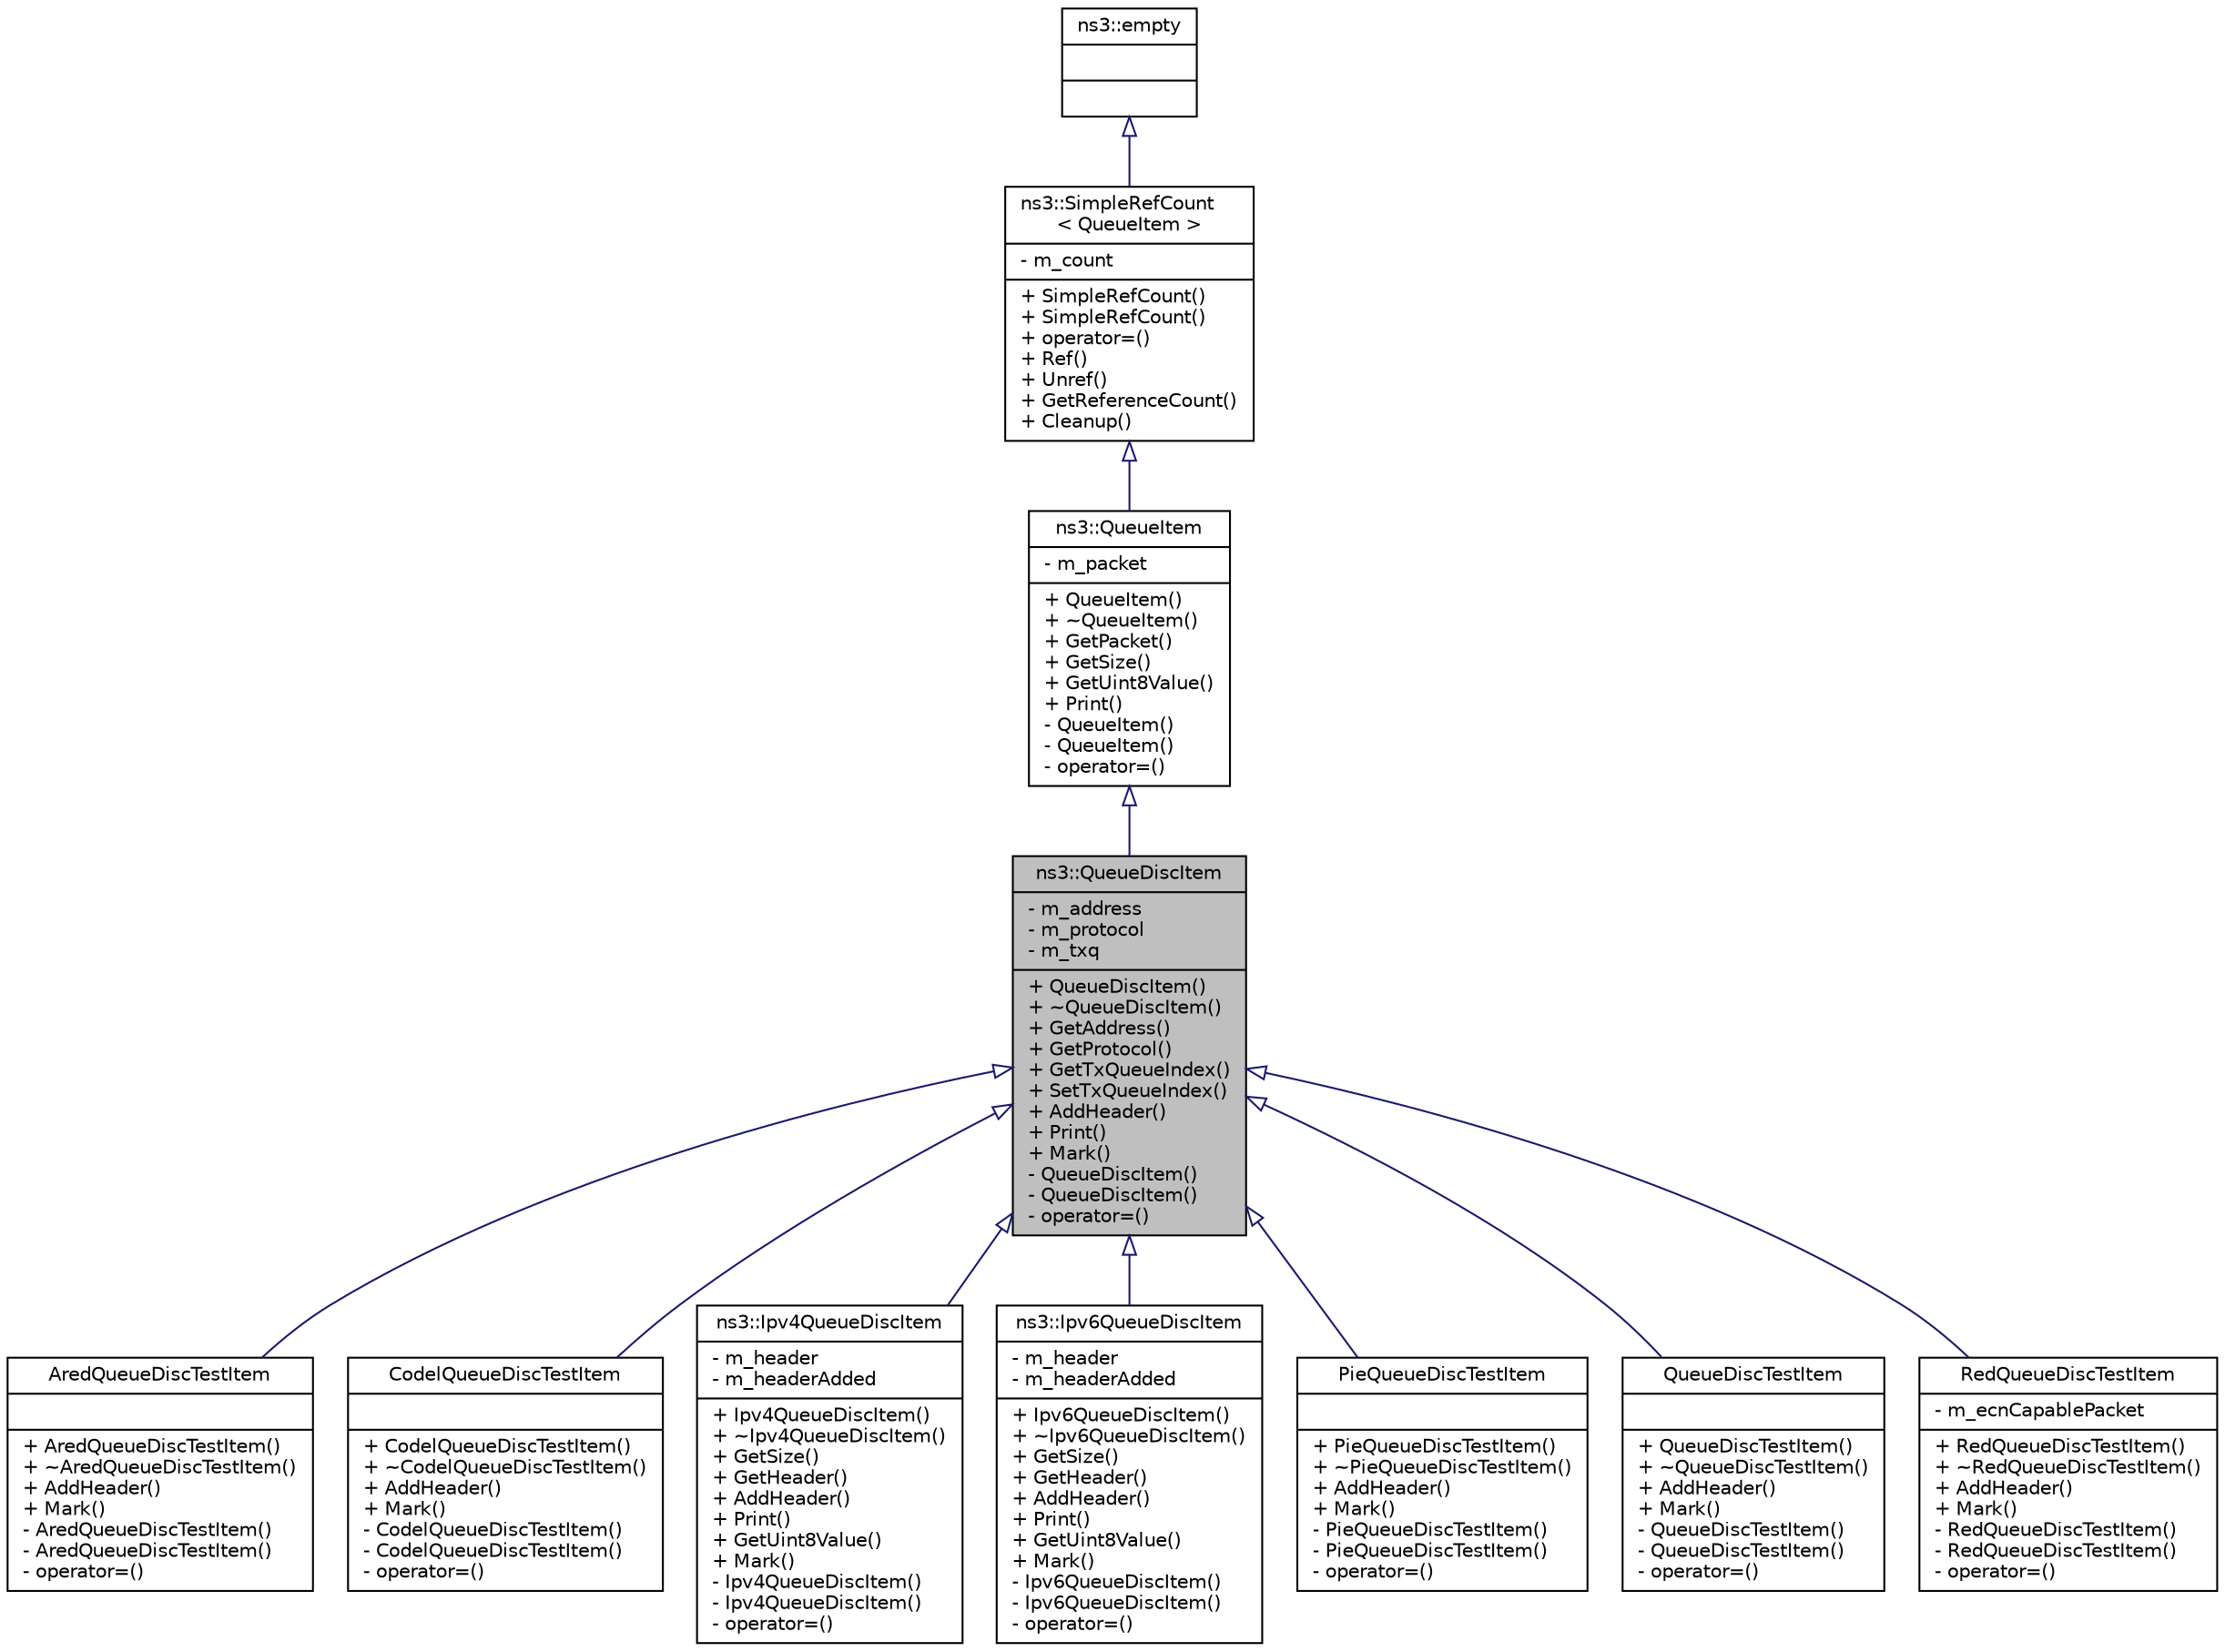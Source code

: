 digraph "ns3::QueueDiscItem"
{
  edge [fontname="Helvetica",fontsize="10",labelfontname="Helvetica",labelfontsize="10"];
  node [fontname="Helvetica",fontsize="10",shape=record];
  Node1 [label="{ns3::QueueDiscItem\n|- m_address\l- m_protocol\l- m_txq\l|+ QueueDiscItem()\l+ ~QueueDiscItem()\l+ GetAddress()\l+ GetProtocol()\l+ GetTxQueueIndex()\l+ SetTxQueueIndex()\l+ AddHeader()\l+ Print()\l+ Mark()\l- QueueDiscItem()\l- QueueDiscItem()\l- operator=()\l}",height=0.2,width=0.4,color="black", fillcolor="grey75", style="filled", fontcolor="black"];
  Node2 -> Node1 [dir="back",color="midnightblue",fontsize="10",style="solid",arrowtail="onormal"];
  Node2 [label="{ns3::QueueItem\n|- m_packet\l|+ QueueItem()\l+ ~QueueItem()\l+ GetPacket()\l+ GetSize()\l+ GetUint8Value()\l+ Print()\l- QueueItem()\l- QueueItem()\l- operator=()\l}",height=0.2,width=0.4,color="black", fillcolor="white", style="filled",URL="$de/d7b/classns3_1_1QueueItem.html",tooltip="Base class to represent items of packet Queues. "];
  Node3 -> Node2 [dir="back",color="midnightblue",fontsize="10",style="solid",arrowtail="onormal"];
  Node3 [label="{ns3::SimpleRefCount\l\< QueueItem \>\n|- m_count\l|+ SimpleRefCount()\l+ SimpleRefCount()\l+ operator=()\l+ Ref()\l+ Unref()\l+ GetReferenceCount()\l+ Cleanup()\l}",height=0.2,width=0.4,color="black", fillcolor="white", style="filled",URL="$da/da1/classns3_1_1SimpleRefCount.html"];
  Node4 -> Node3 [dir="back",color="midnightblue",fontsize="10",style="solid",arrowtail="onormal"];
  Node4 [label="{ns3::empty\n||}",height=0.2,width=0.4,color="black", fillcolor="white", style="filled",URL="$d9/d6a/classns3_1_1empty.html",tooltip="make Callback use a separate empty type "];
  Node1 -> Node5 [dir="back",color="midnightblue",fontsize="10",style="solid",arrowtail="onormal"];
  Node5 [label="{AredQueueDiscTestItem\n||+ AredQueueDiscTestItem()\l+ ~AredQueueDiscTestItem()\l+ AddHeader()\l+ Mark()\l- AredQueueDiscTestItem()\l- AredQueueDiscTestItem()\l- operator=()\l}",height=0.2,width=0.4,color="black", fillcolor="white", style="filled",URL="$db/da6/classAredQueueDiscTestItem.html",tooltip="Ared Queue Disc Test Item. "];
  Node1 -> Node6 [dir="back",color="midnightblue",fontsize="10",style="solid",arrowtail="onormal"];
  Node6 [label="{CodelQueueDiscTestItem\n||+ CodelQueueDiscTestItem()\l+ ~CodelQueueDiscTestItem()\l+ AddHeader()\l+ Mark()\l- CodelQueueDiscTestItem()\l- CodelQueueDiscTestItem()\l- operator=()\l}",height=0.2,width=0.4,color="black", fillcolor="white", style="filled",URL="$d4/d93/classCodelQueueDiscTestItem.html",tooltip="Codel Queue Disc Test Item. "];
  Node1 -> Node7 [dir="back",color="midnightblue",fontsize="10",style="solid",arrowtail="onormal"];
  Node7 [label="{ns3::Ipv4QueueDiscItem\n|- m_header\l- m_headerAdded\l|+ Ipv4QueueDiscItem()\l+ ~Ipv4QueueDiscItem()\l+ GetSize()\l+ GetHeader()\l+ AddHeader()\l+ Print()\l+ GetUint8Value()\l+ Mark()\l- Ipv4QueueDiscItem()\l- Ipv4QueueDiscItem()\l- operator=()\l}",height=0.2,width=0.4,color="black", fillcolor="white", style="filled",URL="$dc/d65/classns3_1_1Ipv4QueueDiscItem.html"];
  Node1 -> Node8 [dir="back",color="midnightblue",fontsize="10",style="solid",arrowtail="onormal"];
  Node8 [label="{ns3::Ipv6QueueDiscItem\n|- m_header\l- m_headerAdded\l|+ Ipv6QueueDiscItem()\l+ ~Ipv6QueueDiscItem()\l+ GetSize()\l+ GetHeader()\l+ AddHeader()\l+ Print()\l+ GetUint8Value()\l+ Mark()\l- Ipv6QueueDiscItem()\l- Ipv6QueueDiscItem()\l- operator=()\l}",height=0.2,width=0.4,color="black", fillcolor="white", style="filled",URL="$d2/ddc/classns3_1_1Ipv6QueueDiscItem.html"];
  Node1 -> Node9 [dir="back",color="midnightblue",fontsize="10",style="solid",arrowtail="onormal"];
  Node9 [label="{PieQueueDiscTestItem\n||+ PieQueueDiscTestItem()\l+ ~PieQueueDiscTestItem()\l+ AddHeader()\l+ Mark()\l- PieQueueDiscTestItem()\l- PieQueueDiscTestItem()\l- operator=()\l}",height=0.2,width=0.4,color="black", fillcolor="white", style="filled",URL="$da/d4c/classPieQueueDiscTestItem.html",tooltip="Pie Queue Disc Test Item. "];
  Node1 -> Node10 [dir="back",color="midnightblue",fontsize="10",style="solid",arrowtail="onormal"];
  Node10 [label="{QueueDiscTestItem\n||+ QueueDiscTestItem()\l+ ~QueueDiscTestItem()\l+ AddHeader()\l+ Mark()\l- QueueDiscTestItem()\l- QueueDiscTestItem()\l- operator=()\l}",height=0.2,width=0.4,color="black", fillcolor="white", style="filled",URL="$d5/d16/classQueueDiscTestItem.html",tooltip="Queue Disc Test Item. "];
  Node1 -> Node11 [dir="back",color="midnightblue",fontsize="10",style="solid",arrowtail="onormal"];
  Node11 [label="{RedQueueDiscTestItem\n|- m_ecnCapablePacket\l|+ RedQueueDiscTestItem()\l+ ~RedQueueDiscTestItem()\l+ AddHeader()\l+ Mark()\l- RedQueueDiscTestItem()\l- RedQueueDiscTestItem()\l- operator=()\l}",height=0.2,width=0.4,color="black", fillcolor="white", style="filled",URL="$d6/d88/classRedQueueDiscTestItem.html",tooltip="Red Queue Disc Test Item. "];
}
